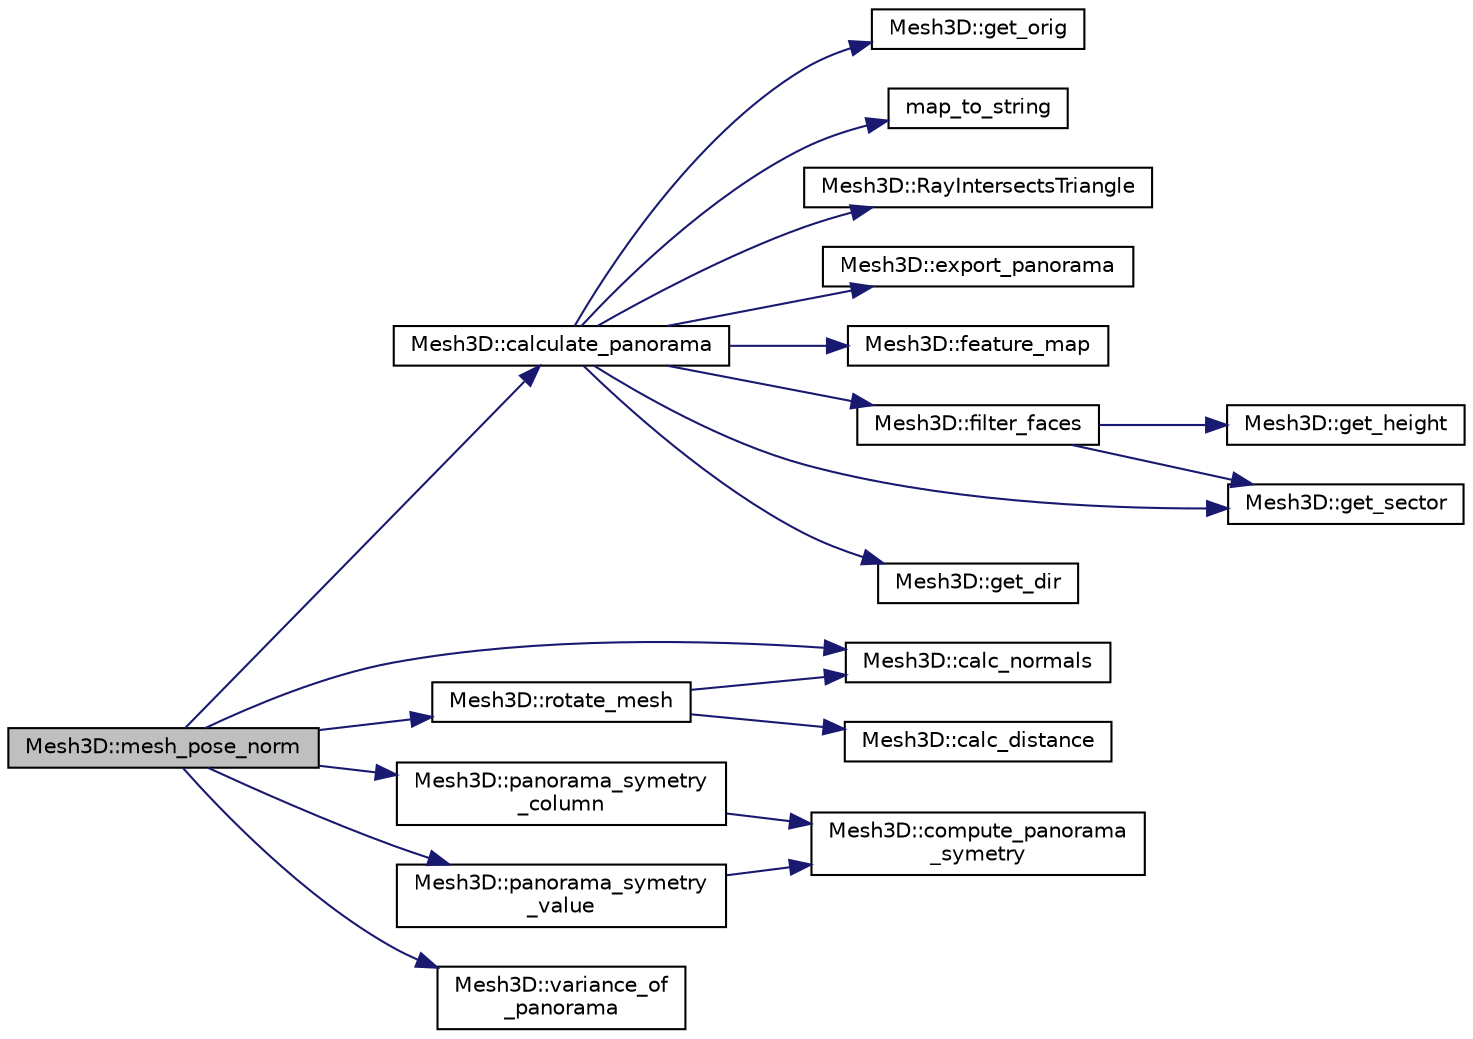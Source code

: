 digraph "Mesh3D::mesh_pose_norm"
{
 // LATEX_PDF_SIZE
  edge [fontname="Helvetica",fontsize="10",labelfontname="Helvetica",labelfontsize="10"];
  node [fontname="Helvetica",fontsize="10",shape=record];
  rankdir="LR";
  Node1 [label="Mesh3D::mesh_pose_norm",height=0.2,width=0.4,color="black", fillcolor="grey75", style="filled", fontcolor="black",tooltip="Compute the normalized pose of 3d mesh."];
  Node1 -> Node2 [color="midnightblue",fontsize="10",style="solid",fontname="Helvetica"];
  Node2 [label="Mesh3D::calc_normals",height=0.2,width=0.4,color="black", fillcolor="white", style="filled",URL="$classMesh3D.html#a689d7bf2e99e13c7b8bed8bba533690a",tooltip="Calculate normals of mesh faces."];
  Node1 -> Node3 [color="midnightblue",fontsize="10",style="solid",fontname="Helvetica"];
  Node3 [label="Mesh3D::calculate_panorama",height=0.2,width=0.4,color="black", fillcolor="white", style="filled",URL="$classMesh3D.html#a0a984cd43ac240bc77aedaa564824fbb",tooltip="Calculate PANORAMA [extended] representation of the 3D mesh."];
  Node3 -> Node4 [color="midnightblue",fontsize="10",style="solid",fontname="Helvetica"];
  Node4 [label="Mesh3D::export_panorama",height=0.2,width=0.4,color="black", fillcolor="white", style="filled",URL="$classMesh3D.html#a2b2c5e6a2bc74dae6e2f033f402ab5f5",tooltip="Export PANORAMA representation to sdm , ndm or gndm."];
  Node3 -> Node5 [color="midnightblue",fontsize="10",style="solid",fontname="Helvetica"];
  Node5 [label="Mesh3D::feature_map",height=0.2,width=0.4,color="black", fillcolor="white", style="filled",URL="$classMesh3D.html#afbf78c4b5703f84162afa3e89faad9cb",tooltip="Compute the feature map specified ."];
  Node3 -> Node6 [color="midnightblue",fontsize="10",style="solid",fontname="Helvetica"];
  Node6 [label="Mesh3D::filter_faces",height=0.2,width=0.4,color="black", fillcolor="white", style="filled",URL="$classMesh3D.html#a8cfc87c76eed8c2e11c14f87d2e2788a",tooltip="Separates the faces of the mesh according to their height and sector."];
  Node6 -> Node7 [color="midnightblue",fontsize="10",style="solid",fontname="Helvetica"];
  Node7 [label="Mesh3D::get_height",height=0.2,width=0.4,color="black", fillcolor="white", style="filled",URL="$classMesh3D.html#ac1f0f4c6d293fcaef2b3b049a9b6d410",tooltip="Get height of a division of the cylinder."];
  Node6 -> Node8 [color="midnightblue",fontsize="10",style="solid",fontname="Helvetica"];
  Node8 [label="Mesh3D::get_sector",height=0.2,width=0.4,color="black", fillcolor="white", style="filled",URL="$classMesh3D.html#a7c3b28ac2fd72eb6baa373117e483ba3",tooltip="Get sector of a point."];
  Node3 -> Node9 [color="midnightblue",fontsize="10",style="solid",fontname="Helvetica"];
  Node9 [label="Mesh3D::get_dir",height=0.2,width=0.4,color="black", fillcolor="white", style="filled",URL="$classMesh3D.html#a3bef9be7ab66d7007f7d0c2dafd78430",tooltip="Get direction of ray based on axis and angle."];
  Node3 -> Node10 [color="midnightblue",fontsize="10",style="solid",fontname="Helvetica"];
  Node10 [label="Mesh3D::get_orig",height=0.2,width=0.4,color="black", fillcolor="white", style="filled",URL="$classMesh3D.html#a26d29a9bbd2d5e4c83deeab8bf6f7288",tooltip="Get origin of ray based on axis and height."];
  Node3 -> Node8 [color="midnightblue",fontsize="10",style="solid",fontname="Helvetica"];
  Node3 -> Node11 [color="midnightblue",fontsize="10",style="solid",fontname="Helvetica"];
  Node11 [label="map_to_string",height=0.2,width=0.4,color="black", fillcolor="white", style="filled",URL="$aux_8h.html#aee40fe119b557ef2e8c1b596fd28c0b5",tooltip="Convert enum Map to std::string c++ type."];
  Node3 -> Node12 [color="midnightblue",fontsize="10",style="solid",fontname="Helvetica"];
  Node12 [label="Mesh3D::RayIntersectsTriangle",height=0.2,width=0.4,color="black", fillcolor="white", style="filled",URL="$classMesh3D.html#afae60cf7754feb072082d08d46660609",tooltip="Compute Ray-Triangle Intersection using Möller-Trumbore algorithm."];
  Node1 -> Node13 [color="midnightblue",fontsize="10",style="solid",fontname="Helvetica"];
  Node13 [label="Mesh3D::panorama_symetry\l_column",height=0.2,width=0.4,color="black", fillcolor="white", style="filled",URL="$classMesh3D.html#a79aa25dabc6dcef2b9da363982a0b327",tooltip="Return w column where symmetry value of PANORAMA representation is maximun."];
  Node13 -> Node14 [color="midnightblue",fontsize="10",style="solid",fontname="Helvetica"];
  Node14 [label="Mesh3D::compute_panorama\l_symetry",height=0.2,width=0.4,color="black", fillcolor="white", style="filled",URL="$classMesh3D.html#af0f98a56d1011b6b05d6a80de0bff1d0",tooltip="Computes symmetry values for every comlumn w of PANORAMA representation."];
  Node1 -> Node15 [color="midnightblue",fontsize="10",style="solid",fontname="Helvetica"];
  Node15 [label="Mesh3D::panorama_symetry\l_value",height=0.2,width=0.4,color="black", fillcolor="white", style="filled",URL="$classMesh3D.html#ab153889537edefdd4a1e567def6f75c0",tooltip="Return max value of symmetry of PANORAMA representation."];
  Node15 -> Node14 [color="midnightblue",fontsize="10",style="solid",fontname="Helvetica"];
  Node1 -> Node16 [color="midnightblue",fontsize="10",style="solid",fontname="Helvetica"];
  Node16 [label="Mesh3D::rotate_mesh",height=0.2,width=0.4,color="black", fillcolor="white", style="filled",URL="$classMesh3D.html#a51dfc11ebd123887a9adcf6e0caaefd0",tooltip="Rotate the mesh."];
  Node16 -> Node17 [color="midnightblue",fontsize="10",style="solid",fontname="Helvetica"];
  Node17 [label="Mesh3D::calc_distance",height=0.2,width=0.4,color="black", fillcolor="white", style="filled",URL="$classMesh3D.html#acf63dea37512ad8e89e60f189251dff8",tooltip="Calculate maximun distance from centroid."];
  Node16 -> Node2 [color="midnightblue",fontsize="10",style="solid",fontname="Helvetica"];
  Node1 -> Node18 [color="midnightblue",fontsize="10",style="solid",fontname="Helvetica"];
  Node18 [label="Mesh3D::variance_of\l_panorama",height=0.2,width=0.4,color="black", fillcolor="white", style="filled",URL="$classMesh3D.html#a529c8f723d2fa5d6b88d6b43b226eed1",tooltip="Compute variance of PANORAMA representation."];
}
